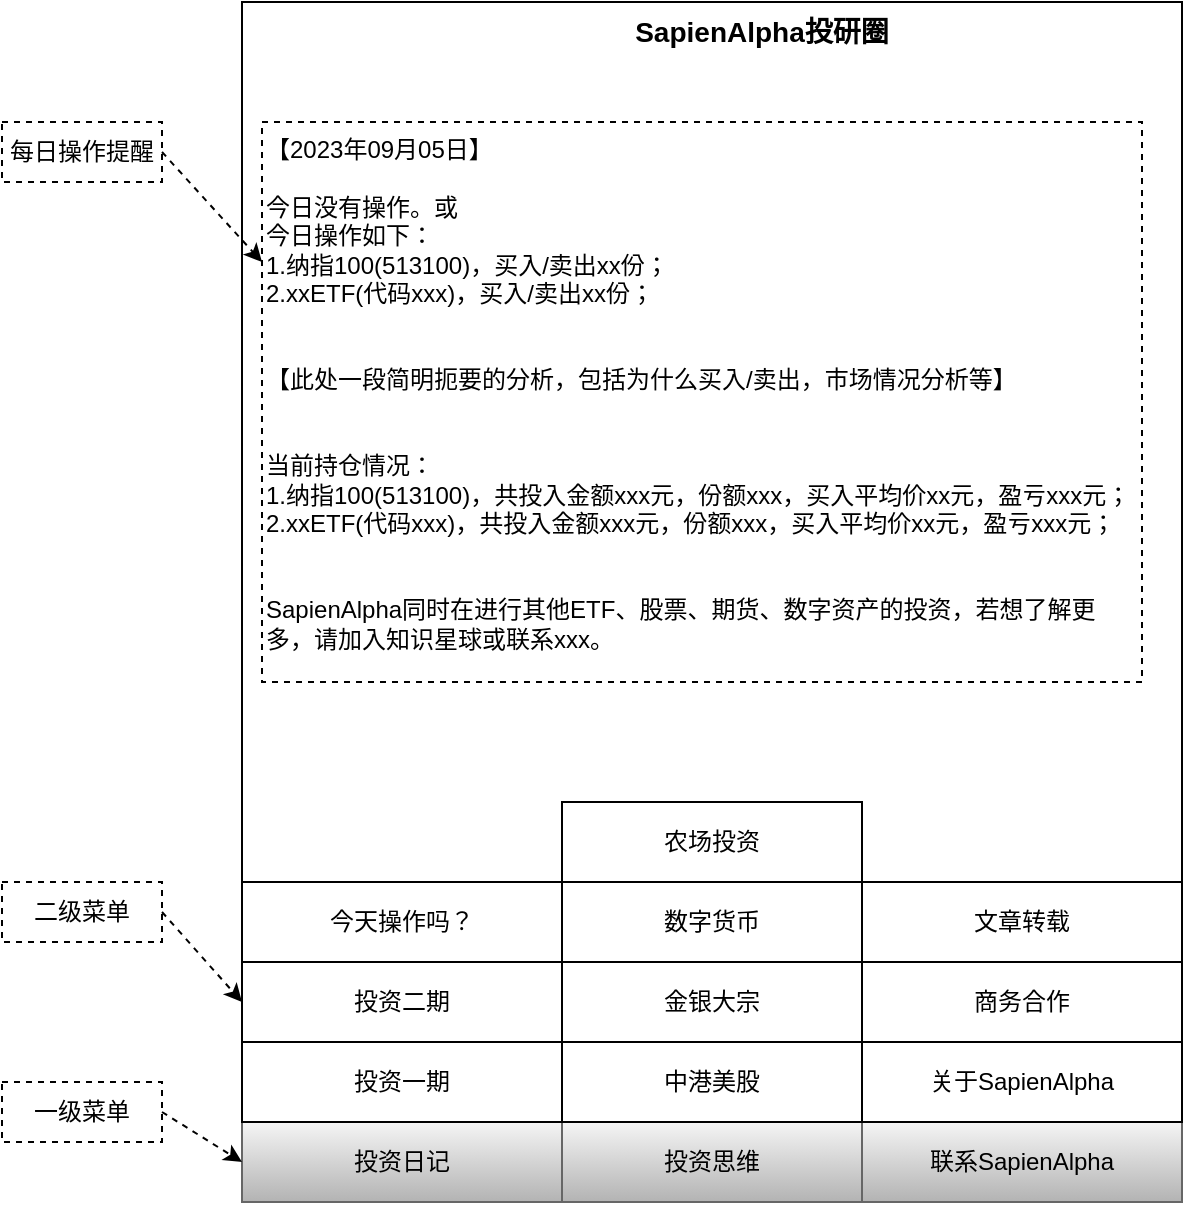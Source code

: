 <mxfile version="21.2.9" type="github">
  <diagram name="第 1 页" id="QTAsjR65V7fDov5XbZmy">
    <mxGraphModel dx="1194" dy="791" grid="1" gridSize="10" guides="1" tooltips="1" connect="1" arrows="1" fold="1" page="1" pageScale="1" pageWidth="827" pageHeight="1169" math="0" shadow="0">
      <root>
        <mxCell id="0" />
        <mxCell id="1" parent="0" />
        <mxCell id="2sGhMW7u28O068fkxQ1E-1" value="" style="rounded=0;whiteSpace=wrap;html=1;" vertex="1" parent="1">
          <mxGeometry x="160" y="40" width="470" height="600" as="geometry" />
        </mxCell>
        <mxCell id="2sGhMW7u28O068fkxQ1E-2" value="【2023年09月05日】&lt;br&gt;&lt;br&gt;今日没有操作。或&lt;br&gt;今日操作如下：&lt;br&gt;1.纳指100(513100)，买入/卖出xx份；&lt;br&gt;2.xxETF(代码xxx)，买入/卖出xx份；&lt;br&gt;&lt;br&gt;&lt;br&gt;【此处一段简明扼要的分析，包括为什么买入/卖出，市场情况分析等】&lt;br&gt;&lt;br&gt;&lt;br&gt;当前持仓情况：&lt;br&gt;1.纳指100(513100)，共投入金额xxx元，份额xxx，买入平均价xx元，盈亏xxx元；&lt;br&gt;2.xxETF(代码xxx)，共投入金额xxx元，份额xxx，买入平均价xx元，盈亏xxx元；&lt;br&gt;&lt;br&gt;&lt;br&gt;SapienAlpha同时在进行其他ETF、股票、期货、数字资产的投资，若想了解更多，请加入知识星球或联系xxx。" style="text;html=1;strokeColor=default;fillColor=none;align=left;verticalAlign=top;whiteSpace=wrap;rounded=0;dashed=1;" vertex="1" parent="1">
          <mxGeometry x="170" y="100" width="440" height="280" as="geometry" />
        </mxCell>
        <mxCell id="2sGhMW7u28O068fkxQ1E-3" value="SapienAlpha投研圈" style="text;html=1;strokeColor=none;fillColor=none;align=center;verticalAlign=middle;whiteSpace=wrap;rounded=0;fontStyle=1;fontSize=14;" vertex="1" parent="1">
          <mxGeometry x="345" y="40" width="150" height="30" as="geometry" />
        </mxCell>
        <mxCell id="2sGhMW7u28O068fkxQ1E-4" value="每日操作提醒" style="text;html=1;strokeColor=default;fillColor=none;align=center;verticalAlign=middle;whiteSpace=wrap;rounded=0;dashed=1;" vertex="1" parent="1">
          <mxGeometry x="40" y="100" width="80" height="30" as="geometry" />
        </mxCell>
        <mxCell id="2sGhMW7u28O068fkxQ1E-5" value="" style="endArrow=classic;html=1;rounded=0;exitX=1;exitY=0.5;exitDx=0;exitDy=0;entryX=0;entryY=0.25;entryDx=0;entryDy=0;dashed=1;" edge="1" parent="1" source="2sGhMW7u28O068fkxQ1E-4" target="2sGhMW7u28O068fkxQ1E-2">
          <mxGeometry width="50" height="50" relative="1" as="geometry">
            <mxPoint x="410" y="400" as="sourcePoint" />
            <mxPoint x="460" y="350" as="targetPoint" />
          </mxGeometry>
        </mxCell>
        <mxCell id="2sGhMW7u28O068fkxQ1E-6" value="投资日记" style="rounded=0;whiteSpace=wrap;html=1;fillColor=#f5f5f5;gradientColor=#b3b3b3;strokeColor=#666666;" vertex="1" parent="1">
          <mxGeometry x="160" y="600" width="160" height="40" as="geometry" />
        </mxCell>
        <mxCell id="2sGhMW7u28O068fkxQ1E-7" value="投资思维" style="rounded=0;whiteSpace=wrap;html=1;fillColor=#f5f5f5;gradientColor=#b3b3b3;strokeColor=#666666;" vertex="1" parent="1">
          <mxGeometry x="320" y="600" width="150" height="40" as="geometry" />
        </mxCell>
        <mxCell id="2sGhMW7u28O068fkxQ1E-8" value="联系SapienAlpha" style="rounded=0;whiteSpace=wrap;html=1;fillColor=#f5f5f5;gradientColor=#b3b3b3;strokeColor=#666666;" vertex="1" parent="1">
          <mxGeometry x="470" y="600" width="160" height="40" as="geometry" />
        </mxCell>
        <mxCell id="2sGhMW7u28O068fkxQ1E-9" value="商务合作" style="rounded=0;whiteSpace=wrap;html=1;" vertex="1" parent="1">
          <mxGeometry x="470" y="520" width="160" height="40" as="geometry" />
        </mxCell>
        <mxCell id="2sGhMW7u28O068fkxQ1E-10" value="文章转载" style="rounded=0;whiteSpace=wrap;html=1;" vertex="1" parent="1">
          <mxGeometry x="470" y="480" width="160" height="40" as="geometry" />
        </mxCell>
        <mxCell id="2sGhMW7u28O068fkxQ1E-11" value="中港美股" style="rounded=0;whiteSpace=wrap;html=1;" vertex="1" parent="1">
          <mxGeometry x="320" y="560" width="150" height="40" as="geometry" />
        </mxCell>
        <mxCell id="2sGhMW7u28O068fkxQ1E-12" value="投资一期" style="rounded=0;whiteSpace=wrap;html=1;" vertex="1" parent="1">
          <mxGeometry x="160" y="560" width="160" height="40" as="geometry" />
        </mxCell>
        <mxCell id="2sGhMW7u28O068fkxQ1E-13" value="投资二期" style="rounded=0;whiteSpace=wrap;html=1;" vertex="1" parent="1">
          <mxGeometry x="160" y="520" width="160" height="40" as="geometry" />
        </mxCell>
        <mxCell id="2sGhMW7u28O068fkxQ1E-14" value="今天操作吗？" style="rounded=0;whiteSpace=wrap;html=1;" vertex="1" parent="1">
          <mxGeometry x="160" y="480" width="160" height="40" as="geometry" />
        </mxCell>
        <mxCell id="2sGhMW7u28O068fkxQ1E-15" value="金银大宗" style="rounded=0;whiteSpace=wrap;html=1;" vertex="1" parent="1">
          <mxGeometry x="320" y="520" width="150" height="40" as="geometry" />
        </mxCell>
        <mxCell id="2sGhMW7u28O068fkxQ1E-16" value="数字货币" style="rounded=0;whiteSpace=wrap;html=1;" vertex="1" parent="1">
          <mxGeometry x="320" y="480" width="150" height="40" as="geometry" />
        </mxCell>
        <mxCell id="2sGhMW7u28O068fkxQ1E-17" value="关于SapienAlpha" style="rounded=0;whiteSpace=wrap;html=1;" vertex="1" parent="1">
          <mxGeometry x="470" y="560" width="160" height="40" as="geometry" />
        </mxCell>
        <mxCell id="2sGhMW7u28O068fkxQ1E-18" value="农场投资" style="rounded=0;whiteSpace=wrap;html=1;" vertex="1" parent="1">
          <mxGeometry x="320" y="440" width="150" height="40" as="geometry" />
        </mxCell>
        <mxCell id="2sGhMW7u28O068fkxQ1E-19" value="一级菜单" style="text;html=1;strokeColor=default;fillColor=none;align=center;verticalAlign=middle;whiteSpace=wrap;rounded=0;dashed=1;" vertex="1" parent="1">
          <mxGeometry x="40" y="580" width="80" height="30" as="geometry" />
        </mxCell>
        <mxCell id="2sGhMW7u28O068fkxQ1E-20" value="二级菜单" style="text;html=1;strokeColor=default;fillColor=none;align=center;verticalAlign=middle;whiteSpace=wrap;rounded=0;dashed=1;" vertex="1" parent="1">
          <mxGeometry x="40" y="480" width="80" height="30" as="geometry" />
        </mxCell>
        <mxCell id="2sGhMW7u28O068fkxQ1E-21" value="" style="endArrow=classic;html=1;rounded=0;exitX=1;exitY=0.5;exitDx=0;exitDy=0;entryX=0;entryY=0.5;entryDx=0;entryDy=0;dashed=1;" edge="1" parent="1" source="2sGhMW7u28O068fkxQ1E-19" target="2sGhMW7u28O068fkxQ1E-6">
          <mxGeometry width="50" height="50" relative="1" as="geometry">
            <mxPoint x="130" y="125" as="sourcePoint" />
            <mxPoint x="180" y="180" as="targetPoint" />
          </mxGeometry>
        </mxCell>
        <mxCell id="2sGhMW7u28O068fkxQ1E-22" value="" style="endArrow=classic;html=1;rounded=0;exitX=1;exitY=0.5;exitDx=0;exitDy=0;entryX=0;entryY=0.5;entryDx=0;entryDy=0;dashed=1;" edge="1" parent="1" source="2sGhMW7u28O068fkxQ1E-20" target="2sGhMW7u28O068fkxQ1E-13">
          <mxGeometry width="50" height="50" relative="1" as="geometry">
            <mxPoint x="140" y="135" as="sourcePoint" />
            <mxPoint x="190" y="190" as="targetPoint" />
          </mxGeometry>
        </mxCell>
      </root>
    </mxGraphModel>
  </diagram>
</mxfile>
